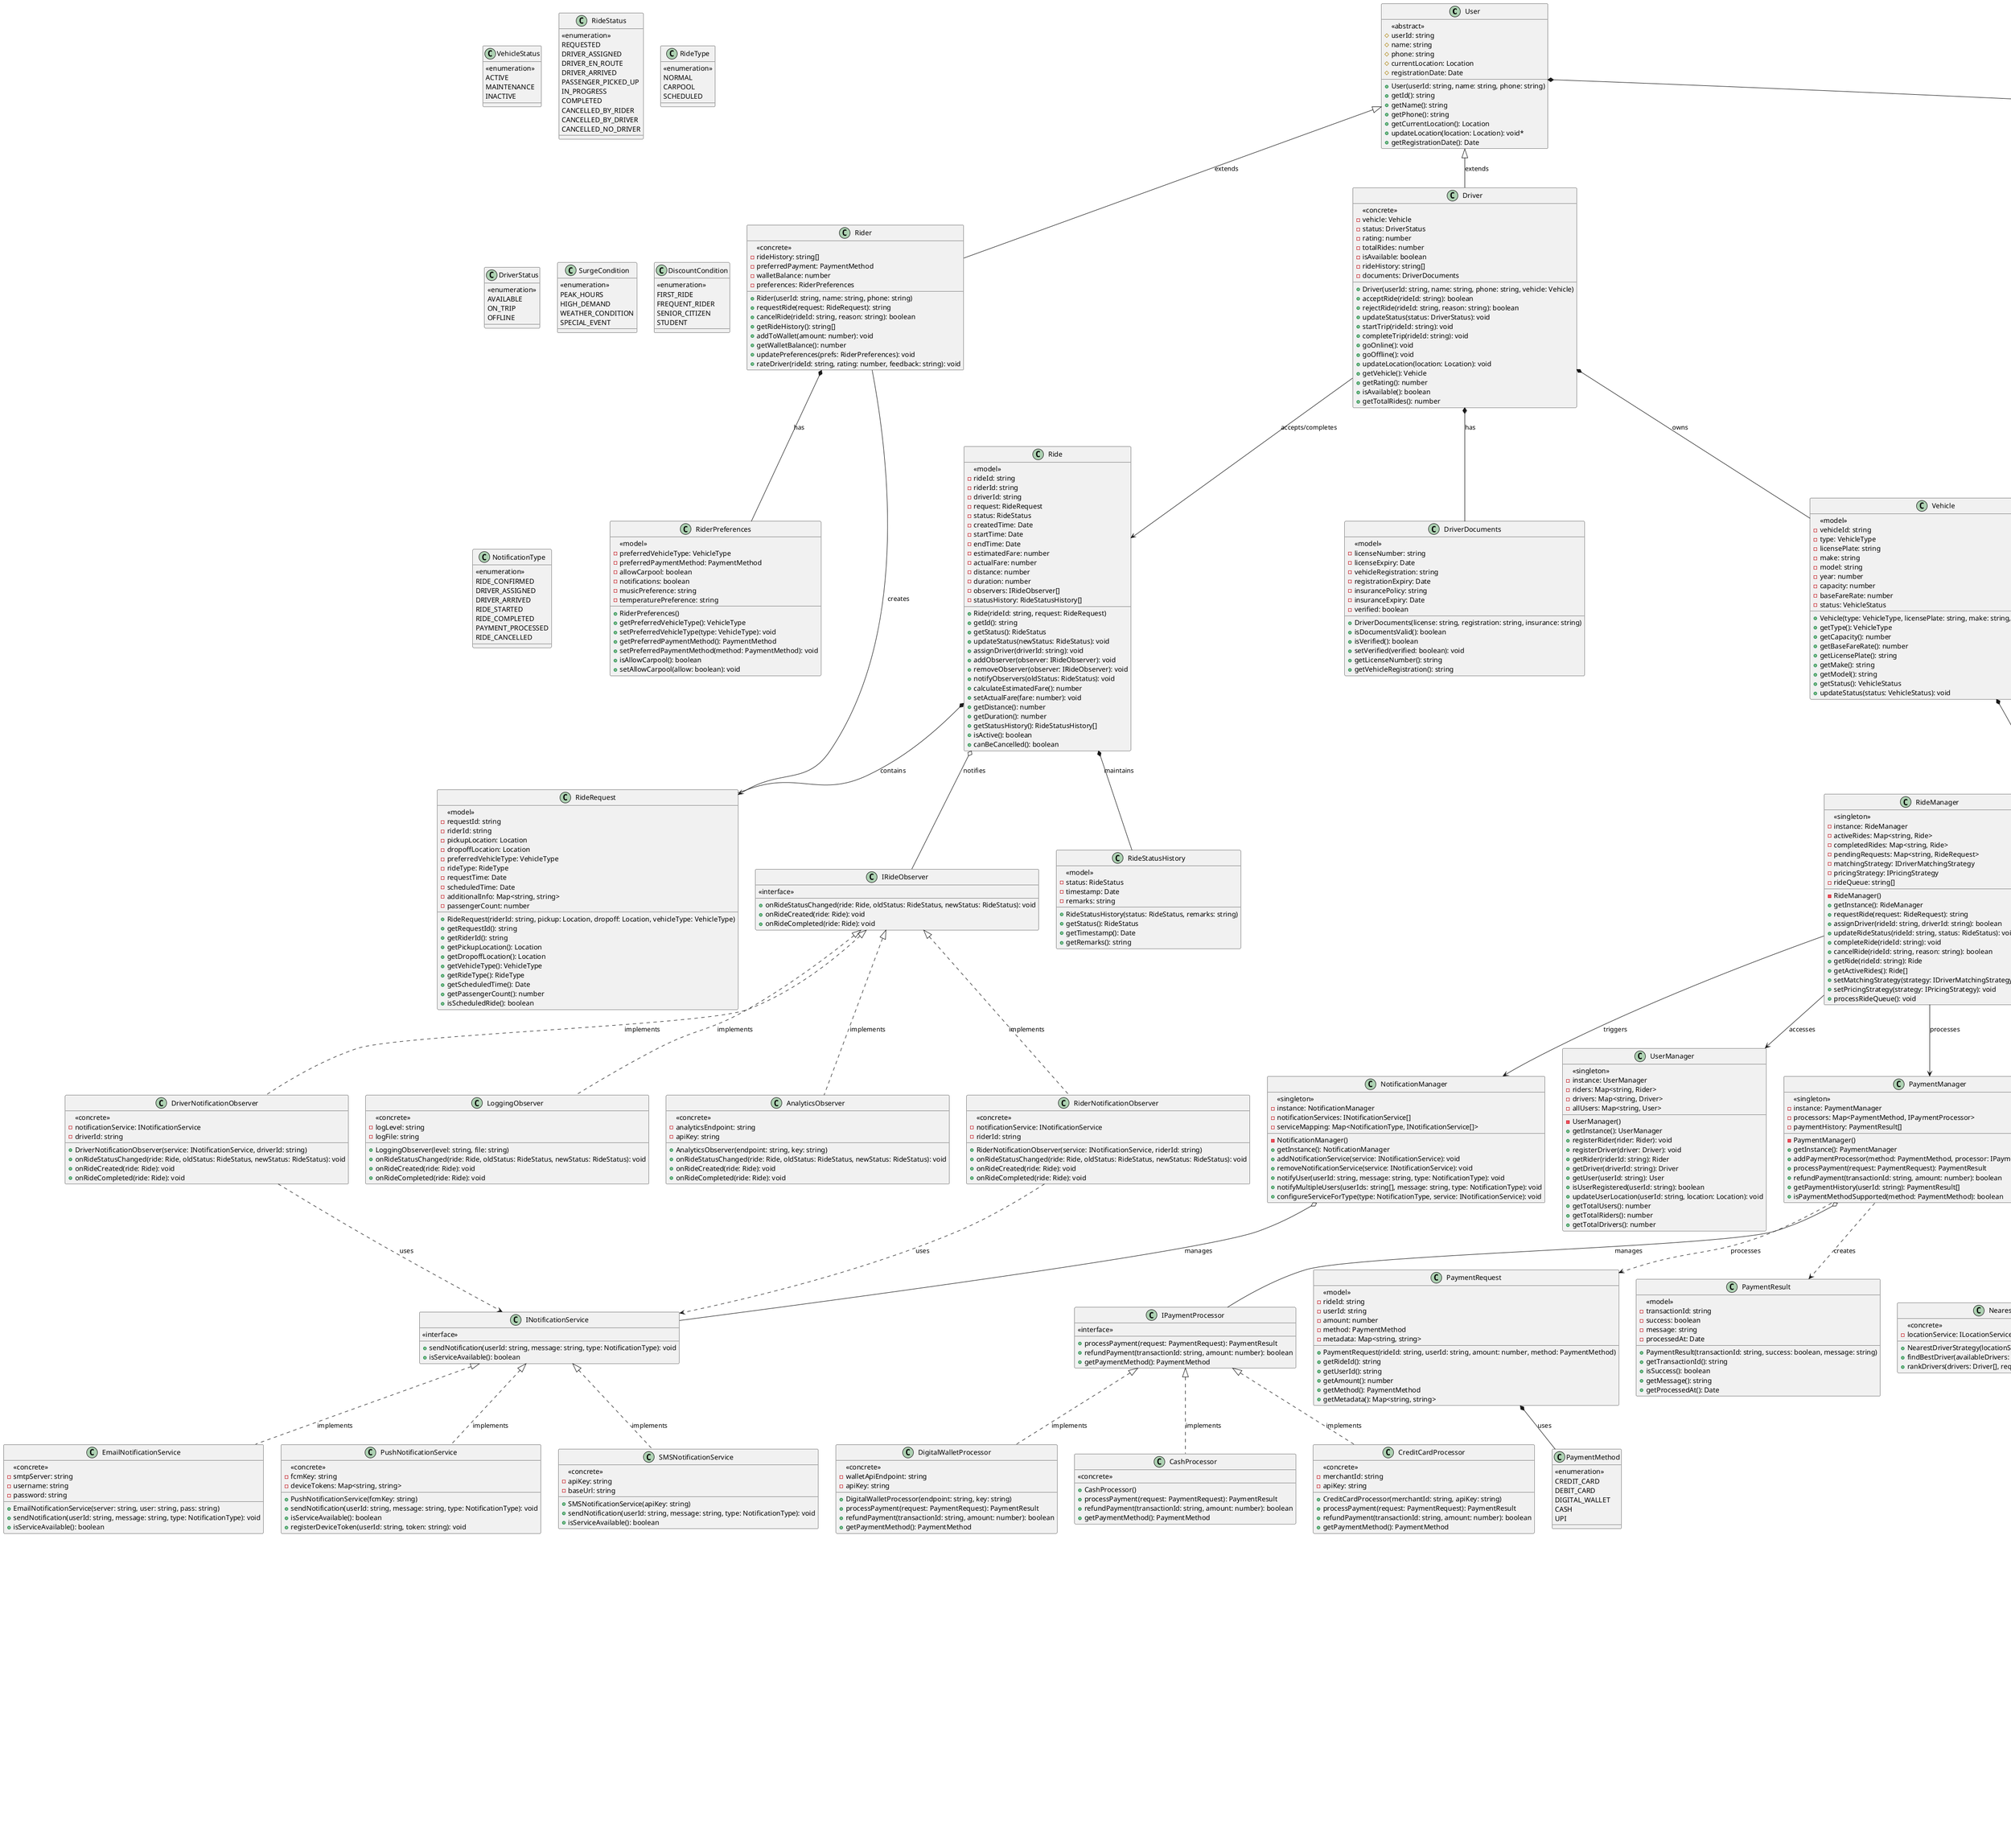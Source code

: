 @startuml
' classDiagram
    ' %% ============ ABSTRACT CLASSES & INTERFACES ============
    class User {
        <<abstract>>
        #userId: string
        #name: string
        #phone: string
        #currentLocation: Location
        #registrationDate: Date
        +User(userId: string, name: string, phone: string)
        +getId(): string
        +getName(): string
        +getPhone(): string
        +getCurrentLocation(): Location
        +updateLocation(location: Location): void*
        +getRegistrationDate(): Date
    }

    class IDriverMatchingStrategy {
        <<interface>>
        +findBestDriver(availableDrivers: Driver[], request: RideRequest): Driver
        +rankDrivers(drivers: Driver[], request: RideRequest): Driver[]
    }

    class IPricingStrategy {
        <<interface>>
        +calculateBaseFare(ride: Ride): number
        +getDescription(): string
    }

    class INotificationService {
        <<interface>>
        +sendNotification(userId: string, message: string, type: NotificationType): void
        +isServiceAvailable(): boolean
    }

    class IPaymentProcessor {
        <<interface>>
        +processPayment(request: PaymentRequest): PaymentResult
        +refundPayment(transactionId: string, amount: number): boolean
        +getPaymentMethod(): PaymentMethod
    }

    class IRideObserver {
        <<interface>>
        +onRideStatusChanged(ride: Ride, oldStatus: RideStatus, newStatus: RideStatus): void
        +onRideCreated(ride: Ride): void
        +onRideCompleted(ride: Ride): void
    }

    class ILocationService {
        <<interface>>
        +calculateDistance(from: Location, to: Location): number
        +estimateTime(from: Location, to: Location, type: VehicleType): number
        +findNearbyDrivers(center: Location, radiusKm: number): Driver[]
    }

    ' %% ============ CONCRETE USER CLASSES ============
    class Rider {
        <<concrete>>
        -rideHistory: string[]
        -preferredPayment: PaymentMethod
        -walletBalance: number
        -preferences: RiderPreferences
        +Rider(userId: string, name: string, phone: string)
        +requestRide(request: RideRequest): string
        +cancelRide(rideId: string, reason: string): boolean
        +getRideHistory(): string[]
        +addToWallet(amount: number): void
        +getWalletBalance(): number
        +updatePreferences(prefs: RiderPreferences): void
        +rateDriver(rideId: string, rating: number, feedback: string): void
    }

    class Driver {
        <<concrete>>
        -vehicle: Vehicle
        -status: DriverStatus
        -rating: number
        -totalRides: number
        -isAvailable: boolean
        -rideHistory: string[]
        -documents: DriverDocuments
        +Driver(userId: string, name: string, phone: string, vehicle: Vehicle)
        +acceptRide(rideId: string): boolean
        +rejectRide(rideId: string, reason: string): boolean
        +updateStatus(status: DriverStatus): void
        +startTrip(rideId: string): void
        +completeTrip(rideId: string): void
        +goOnline(): void
        +goOffline(): void
        +updateLocation(location: Location): void
        +getVehicle(): Vehicle
        +getRating(): number
        +isAvailable(): boolean
        +getTotalRides(): number
    }

    ' %% ============ VEHICLE RELATED CLASSES ============
    class Vehicle {
        <<model>>
        -vehicleId: string
        -type: VehicleType
        -licensePlate: string
        -make: string
        -model: string
        -year: number
        -capacity: number
        -baseFareRate: number
        -status: VehicleStatus
        +Vehicle(type: VehicleType, licensePlate: string, make: string, model: string)
        +getType(): VehicleType
        +getCapacity(): number
        +getBaseFareRate(): number
        +getLicensePlate(): string
        +getMake(): string
        +getModel(): string
        +getStatus(): VehicleStatus
        +updateStatus(status: VehicleStatus): void
    }

    class VehicleType {
        <<enumeration>>
        BIKE
        AUTO_RICKSHAW
        SEDAN
        SUV
        LUXURY
    }

    class VehicleStatus {
        <<enumeration>>
        ACTIVE
        MAINTENANCE
        INACTIVE
    }

    class VehicleFactory {
        <<singleton>>
        -instance: VehicleFactory
        -vehicleConfigs: Map<VehicleType, VehicleConfig>
        -VehicleFactory()
        +getInstance(): VehicleFactory
        +createVehicle(type: VehicleType, licensePlate: string, make: string, model: string): Vehicle
        +registerVehicleConfig(type: VehicleType, config: VehicleConfig): void
        +getVehicleConfig(type: VehicleType): VehicleConfig
    }

    class VehicleConfig {
        <<model>>
        -type: VehicleType
        -capacity: number
        -baseFareRate: number
        -perKmRate: number
        -perMinuteRate: number
        +VehicleConfig(type: VehicleType, capacity: number, baseFare: number, kmRate: number, minRate: number)
        +getCapacity(): number
        +getBaseFareRate(): number
        +getPerKmRate(): number
        +getPerMinuteRate(): number
    }

    ' %% ============ LOCATION & GEOGRAPHY ============
    class Location {
        <<model>>
        -latitude: number
        -longitude: number
        -address: string
        +Location(lat: number, lng: number, address: string)
        +getLatitude(): number
        +getLongitude(): number
        +getAddress(): string
        +distanceTo(other: Location): number
        +isWithinRadius(center: Location, radiusKm: number): boolean
    }

    class LocationService {
        <<singleton>>
        -instance: LocationService
        -locationCache: Map<string, Location>
        -LocationService()
        +getInstance(): LocationService
        +calculateDistance(from: Location, to: Location): number
        +estimateTime(from: Location, to: Location, type: VehicleType): number
        +findNearbyDrivers(center: Location, radiusKm: number): Driver[]
        +geocodeAddress(address: string): Location
        +reverseGeocode(lat: number, lng: number): string
    }

    ' %% ============ RIDE MANAGEMENT ============
    class RideRequest {
        <<model>>
        -requestId: string
        -riderId: string
        -pickupLocation: Location
        -dropoffLocation: Location
        -preferredVehicleType: VehicleType
        -rideType: RideType
        -requestTime: Date
        -scheduledTime: Date
        -additionalInfo: Map<string, string>
        -passengerCount: number
        +RideRequest(riderId: string, pickup: Location, dropoff: Location, vehicleType: VehicleType)
        +getRequestId(): string
        +getRiderId(): string
        +getPickupLocation(): Location
        +getDropoffLocation(): Location
        +getVehicleType(): VehicleType
        +getRideType(): RideType
        +getScheduledTime(): Date
        +getPassengerCount(): number
        +isScheduledRide(): boolean
    }

    class Ride {
        <<model>>
        -rideId: string
        -riderId: string
        -driverId: string
        -request: RideRequest
        -status: RideStatus
        -createdTime: Date
        -startTime: Date
        -endTime: Date
        -estimatedFare: number
        -actualFare: number
        -distance: number
        -duration: number
        -observers: IRideObserver[]
        -statusHistory: RideStatusHistory[]
        +Ride(rideId: string, request: RideRequest)
        +getId(): string
        +getStatus(): RideStatus
        +updateStatus(newStatus: RideStatus): void
        +assignDriver(driverId: string): void
        +addObserver(observer: IRideObserver): void
        +removeObserver(observer: IRideObserver): void
        +notifyObservers(oldStatus: RideStatus): void
        +calculateEstimatedFare(): number
        +setActualFare(fare: number): void
        +getDistance(): number
        +getDuration(): number
        +getStatusHistory(): RideStatusHistory[]
        +isActive(): boolean
        +canBeCancelled(): boolean
    }

    class RideStatus {
        <<enumeration>>
        REQUESTED
        DRIVER_ASSIGNED
        DRIVER_EN_ROUTE
        DRIVER_ARRIVED
        PASSENGER_PICKED_UP
        IN_PROGRESS
        COMPLETED
        CANCELLED_BY_RIDER
        CANCELLED_BY_DRIVER
        CANCELLED_NO_DRIVER
    }

    class RideType {
        <<enumeration>>
        NORMAL
        CARPOOL
        SCHEDULED
    }

    class RideStatusHistory {
        <<model>>
        -status: RideStatus
        -timestamp: Date
        -remarks: string
        +RideStatusHistory(status: RideStatus, remarks: string)
        +getStatus(): RideStatus
        +getTimestamp(): Date
        +getRemarks(): string
    }

    ' %% ============ DRIVER STATUS ============
    class DriverStatus {
        <<enumeration>>
        AVAILABLE
        ON_TRIP
        OFFLINE
    }

    ' %% ============ MATCHING STRATEGIES (STRATEGY PATTERN) ============
    class NearestDriverStrategy {
        <<concrete>>
        -locationService: ILocationService
        +NearestDriverStrategy(locationService: ILocationService)
        +findBestDriver(availableDrivers: Driver[], request: RideRequest): Driver
        +rankDrivers(drivers: Driver[], request: RideRequest): Driver[]
    }

    class HighestRatedDriverStrategy {
        <<concrete>>
        -minimumRating: number
        +HighestRatedDriverStrategy(minRating: number)
        +findBestDriver(availableDrivers: Driver[], request: RideRequest): Driver
        +rankDrivers(drivers: Driver[], request: RideRequest): Driver[]
    }

    class CompositeMatchingStrategy {
        <<concrete>>
        -strategies: IDriverMatchingStrategy[]
        -weights: Map<IDriverMatchingStrategy, number>
        +CompositeMatchingStrategy()
        +addStrategy(strategy: IDriverMatchingStrategy, weight: number): void
        +findBestDriver(availableDrivers: Driver[], request: RideRequest): Driver
        +rankDrivers(drivers: Driver[], request: RideRequest): Driver[]
    }

    ' %% ============ PRICING STRATEGIES (STRATEGY + DECORATOR PATTERN) ============
    class BasePricingStrategy {
        <<concrete>>
        -vehicleConfigs: Map<VehicleType, VehicleConfig>
        +BasePricingStrategy()
        +calculateBaseFare(ride: Ride): number
        +getDescription(): string
    }

    class SurgePricingDecorator {
        <<concrete>>
        -baseStrategy: IPricingStrategy
        -surgeMultiplier: number
        -condition: SurgeCondition
        +SurgePricingDecorator(strategy: IPricingStrategy, multiplier: number, condition: SurgeCondition)
        +calculateBaseFare(ride: Ride): number
        +getDescription(): string
        +getSurgeMultiplier(): number
        +shouldApplySurge(ride: Ride): boolean
    }

    class DiscountPricingDecorator {
        <<concrete>>
        -baseStrategy: IPricingStrategy
        -discountPercentage: number
        -condition: DiscountCondition
        +DiscountPricingDecorator(strategy: IPricingStrategy, discount: number, condition: DiscountCondition)
        +calculateBaseFare(ride: Ride): number
        +getDescription(): string
        +getDiscountPercentage(): number
        +shouldApplyDiscount(ride: Ride): boolean
    }

    class PromoCodePricingDecorator {
        <<concrete>>
        -baseStrategy: IPricingStrategy
        -promoCode: string
        -discountAmount: number
        -validUntil: Date
        +PromoCodePricingDecorator(strategy: IPricingStrategy, code: string, discount: number, validUntil: Date)
        +calculateBaseFare(ride: Ride): number
        +getDescription(): string
        +isValidPromoCode(code: string): boolean
    }

    ' %% ============ SURGE & DISCOUNT CONDITIONS ============
    class SurgeCondition {
        <<enumeration>>
        PEAK_HOURS
        HIGH_DEMAND
        WEATHER_CONDITION
        SPECIAL_EVENT
    }

    class DiscountCondition {
        <<enumeration>>
        FIRST_RIDE
        FREQUENT_RIDER
        SENIOR_CITIZEN
        STUDENT
    }

    ' %% ============ NOTIFICATION SERVICES ============
    class SMSNotificationService {
        <<concrete>>
        -apiKey: string
        -baseUrl: string
        +SMSNotificationService(apiKey: string)
        +sendNotification(userId: string, message: string, type: NotificationType): void
        +isServiceAvailable(): boolean
    }

    class EmailNotificationService {
        <<concrete>>
        -smtpServer: string
        -username: string
        -password: string
        +EmailNotificationService(server: string, user: string, pass: string)
        +sendNotification(userId: string, message: string, type: NotificationType): void
        +isServiceAvailable(): boolean
    }

    class PushNotificationService {
        <<concrete>>
        -fcmKey: string
        -deviceTokens: Map<string, string>
        +PushNotificationService(fcmKey: string)
        +sendNotification(userId: string, message: string, type: NotificationType): void
        +isServiceAvailable(): boolean
        +registerDeviceToken(userId: string, token: string): void
    }

    class NotificationType {
        <<enumeration>>
        RIDE_CONFIRMED
        DRIVER_ASSIGNED
        DRIVER_ARRIVED
        RIDE_STARTED
        RIDE_COMPLETED
        PAYMENT_PROCESSED
        RIDE_CANCELLED
    }

    ' %% ============ PAYMENT PROCESSING ============
    class CreditCardProcessor {
        <<concrete>>
        -merchantId: string
        -apiKey: string
        +CreditCardProcessor(merchantId: string, apiKey: string)
        +processPayment(request: PaymentRequest): PaymentResult
        +refundPayment(transactionId: string, amount: number): boolean
        +getPaymentMethod(): PaymentMethod
    }

    class DigitalWalletProcessor {
        <<concrete>>
        -walletApiEndpoint: string
        -apiKey: string
        +DigitalWalletProcessor(endpoint: string, key: string)
        +processPayment(request: PaymentRequest): PaymentResult
        +refundPayment(transactionId: string, amount: number): boolean
        +getPaymentMethod(): PaymentMethod
    }

    class CashProcessor {
        <<concrete>>
        +CashProcessor()
        +processPayment(request: PaymentRequest): PaymentResult
        +refundPayment(transactionId: string, amount: number): boolean
        +getPaymentMethod(): PaymentMethod
    }

    class PaymentRequest {
        <<model>>
        -rideId: string
        -userId: string
        -amount: number
        -method: PaymentMethod
        -metadata: Map<string, string>
        +PaymentRequest(rideId: string, userId: string, amount: number, method: PaymentMethod)
        +getRideId(): string
        +getUserId(): string
        +getAmount(): number
        +getMethod(): PaymentMethod
        +getMetadata(): Map<string, string>
    }

    class PaymentResult {
        <<model>>
        -transactionId: string
        -success: boolean
        -message: string
        -processedAt: Date
        +PaymentResult(transactionId: string, success: boolean, message: string)
        +getTransactionId(): string
        +isSuccess(): boolean
        +getMessage(): string
        +getProcessedAt(): Date
    }

    class PaymentMethod {
        <<enumeration>>
        CREDIT_CARD
        DEBIT_CARD
        DIGITAL_WALLET
        CASH
        UPI
    }

    ' %% ============ OBSERVER IMPLEMENTATIONS ============
    class RiderNotificationObserver {
        <<concrete>>
        -notificationService: INotificationService
        -riderId: string
        +RiderNotificationObserver(service: INotificationService, riderId: string)
        +onRideStatusChanged(ride: Ride, oldStatus: RideStatus, newStatus: RideStatus): void
        +onRideCreated(ride: Ride): void
        +onRideCompleted(ride: Ride): void
    }

    class DriverNotificationObserver {
        <<concrete>>
        -notificationService: INotificationService
        -driverId: string
        +DriverNotificationObserver(service: INotificationService, driverId: string)
        +onRideStatusChanged(ride: Ride, oldStatus: RideStatus, newStatus: RideStatus): void
        +onRideCreated(ride: Ride): void
        +onRideCompleted(ride: Ride): void
    }

    class LoggingObserver {
        <<concrete>>
        -logLevel: string
        -logFile: string
        +LoggingObserver(level: string, file: string)
        +onRideStatusChanged(ride: Ride, oldStatus: RideStatus, newStatus: RideStatus): void
        +onRideCreated(ride: Ride): void
        +onRideCompleted(ride: Ride): void
    }

    class AnalyticsObserver {
        <<concrete>>
        -analyticsEndpoint: string
        -apiKey: string
        +AnalyticsObserver(endpoint: string, key: string)
        +onRideStatusChanged(ride: Ride, oldStatus: RideStatus, newStatus: RideStatus): void
        +onRideCreated(ride: Ride): void
        +onRideCompleted(ride: Ride): void
    }

    ' %% ============ CORE MANAGEMENT CLASSES (SINGLETON PATTERN) ============
    class RideManager {
        <<singleton>>
        -instance: RideManager
        -activeRides: Map<string, Ride>
        -completedRides: Map<string, Ride>
        -pendingRequests: Map<string, RideRequest>
        -matchingStrategy: IDriverMatchingStrategy
        -pricingStrategy: IPricingStrategy
        -rideQueue: string[]
        -RideManager()
        +getInstance(): RideManager
        +requestRide(request: RideRequest): string
        +assignDriver(rideId: string, driverId: string): boolean
        +updateRideStatus(rideId: string, status: RideStatus): void
        +completeRide(rideId: string): void
        +cancelRide(rideId: string, reason: string): boolean
        +getRide(rideId: string): Ride
        +getActiveRides(): Ride[]
        +setMatchingStrategy(strategy: IDriverMatchingStrategy): void
        +setPricingStrategy(strategy: IPricingStrategy): void
        +processRideQueue(): void
    }

    class DriverManager {
        <<singleton>>
        -instance: DriverManager
        -allDrivers: Map<string, Driver>
        -availableDrivers: Driver[]
        -locationIndex: Map<Location, Driver[]>
        -DriverManager()
        +getInstance(): DriverManager
        +registerDriver(driver: Driver): void
        +unregisterDriver(driverId: string): void
        +getDriver(driverId: string): Driver
        +getAvailableDrivers(): Driver[]
        +getAvailableDriversForVehicleType(type: VehicleType): Driver[]
        +updateDriverStatus(driverId: string, status: DriverStatus): void
        +updateDriverLocation(driverId: string, location: Location): void
        +findDriversInRadius(location: Location, radius: number): Driver[]
        +getTotalActiveDrivers(): number
    }

    class UserManager {
        <<singleton>>
        -instance: UserManager
        -riders: Map<string, Rider>
        -drivers: Map<string, Driver>
        -allUsers: Map<string, User>
        -UserManager()
        +getInstance(): UserManager
        +registerRider(rider: Rider): void
        +registerDriver(driver: Driver): void
        +getRider(riderId: string): Rider
        +getDriver(driverId: string): Driver
        +getUser(userId: string): User
        +isUserRegistered(userId: string): boolean
        +updateUserLocation(userId: string, location: Location): void
        +getTotalUsers(): number
        +getTotalRiders(): number
        +getTotalDrivers(): number
    }

    class NotificationManager {
        <<singleton>>
        -instance: NotificationManager
        -notificationServices: INotificationService[]
        -serviceMapping: Map<NotificationType, INotificationService[]>
        -NotificationManager()
        +getInstance(): NotificationManager
        +addNotificationService(service: INotificationService): void
        +removeNotificationService(service: INotificationService): void
        +notifyUser(userId: string, message: string, type: NotificationType): void
        +notifyMultipleUsers(userIds: string[], message: string, type: NotificationType): void
        +configureServiceForType(type: NotificationType, service: INotificationService): void
    }

    class PaymentManager {
        <<singleton>>
        -instance: PaymentManager
        -processors: Map<PaymentMethod, IPaymentProcessor>
        -paymentHistory: PaymentResult[]
        -PaymentManager()
        +getInstance(): PaymentManager
        +addPaymentProcessor(method: PaymentMethod, processor: IPaymentProcessor): void
        +processPayment(request: PaymentRequest): PaymentResult
        +refundPayment(transactionId: string, amount: number): boolean
        +getPaymentHistory(userId: string): PaymentResult[]
        +isPaymentMethodSupported(method: PaymentMethod): boolean
    }

    ' %% ============ ADDITIONAL SUPPORT CLASSES ============
    class RiderPreferences {
        <<model>>
        -preferredVehicleType: VehicleType
        -preferredPaymentMethod: PaymentMethod
        -allowCarpool: boolean
        -notifications: boolean
        -musicPreference: string
        -temperaturePreference: string
        +RiderPreferences()
        +getPreferredVehicleType(): VehicleType
        +setPreferredVehicleType(type: VehicleType): void
        +getPreferredPaymentMethod(): PaymentMethod
        +setPreferredPaymentMethod(method: PaymentMethod): void
        +isAllowCarpool(): boolean
        +setAllowCarpool(allow: boolean): void
    }

    class DriverDocuments {
        <<model>>
        -licenseNumber: string
        -licenseExpiry: Date
        -vehicleRegistration: string
        -registrationExpiry: Date
        -insurancePolicy: string
        -insuranceExpiry: Date
        -verified: boolean
        +DriverDocuments(license: string, registration: string, insurance: string)
        +isDocumentsValid(): boolean
        +isVerified(): boolean
        +setVerified(verified: boolean): void
        +getLicenseNumber(): string
        +getVehicleRegistration(): string
    }

    ' %% ============ RELATIONSHIPS ============

    ' %% Inheritance
    User <|-- Rider : extends
    User <|-- Driver : extends

    ' %% Interface Implementation
    IDriverMatchingStrategy <|.. NearestDriverStrategy : implements
    IDriverMatchingStrategy <|.. HighestRatedDriverStrategy : implements
    IDriverMatchingStrategy <|.. CompositeMatchingStrategy : implements
    
    IPricingStrategy <|.. BasePricingStrategy : implements
    IPricingStrategy <|.. SurgePricingDecorator : implements
    IPricingStrategy <|.. DiscountPricingDecorator : implements
    IPricingStrategy <|.. PromoCodePricingDecorator : implements
    
    INotificationService <|.. SMSNotificationService : implements
    INotificationService <|.. EmailNotificationService : implements
    INotificationService <|.. PushNotificationService : implements
    
    IPaymentProcessor <|.. CreditCardProcessor : implements
    IPaymentProcessor <|.. DigitalWalletProcessor : implements
    IPaymentProcessor <|.. CashProcessor : implements
    
    IRideObserver <|.. RiderNotificationObserver : implements
    IRideObserver <|.. DriverNotificationObserver : implements
    IRideObserver <|.. LoggingObserver : implements
    IRideObserver <|.. AnalyticsObserver : implements

    ILocationService <|.. LocationService : implements

    ' %% Composition (Strong ownership - filled diamond)
    Driver *-- Vehicle : owns
    Driver *-- DriverDocuments : has
    Rider *-- RiderPreferences : has
    Ride *-- RideRequest : contains
    User *-- Location : currentLocation
    Ride *-- RideStatusHistory : maintains
    Vehicle *-- VehicleType : hasType
    PaymentRequest *-- PaymentMethod : uses
    VehicleFactory *-- VehicleConfig : manages

    ' %% Aggregation (Weak ownership - hollow diamond)
    RideManager o-- IDriverMatchingStrategy : uses
    RideManager o-- IPricingStrategy : uses
    NotificationManager o-- INotificationService : manages
    PaymentManager o-- IPaymentProcessor : manages
    Ride o-- IRideObserver : notifies
    CompositeMatchingStrategy o-- IDriverMatchingStrategy : combines

    ' %% Association (Simple lines)
    RideManager --> DriverManager : queries
    RideManager --> UserManager : accesses
    RideManager --> NotificationManager : triggers
    RideManager --> PaymentManager : processes
    
    Rider --> RideRequest : creates
    Driver --> Ride : accepts/completes
    
    VehicleFactory --> Vehicle : creates
    LocationService --> Location : processes
    
    ' %% Dependencies (Dashed arrows)
    SurgePricingDecorator ..> IPricingStrategy : decorates
    DiscountPricingDecorator ..> IPricingStrategy : decorates
    PromoCodePricingDecorator ..> IPricingStrategy : decorates
    
    RiderNotificationObserver ..> INotificationService : uses
    DriverNotificationObserver ..> INotificationService : uses
    
    NearestDriverStrategy ..> ILocationService : uses
    
    PaymentManager ..> PaymentResult : creates
    PaymentManager ..> PaymentRequest : processes

@enduml